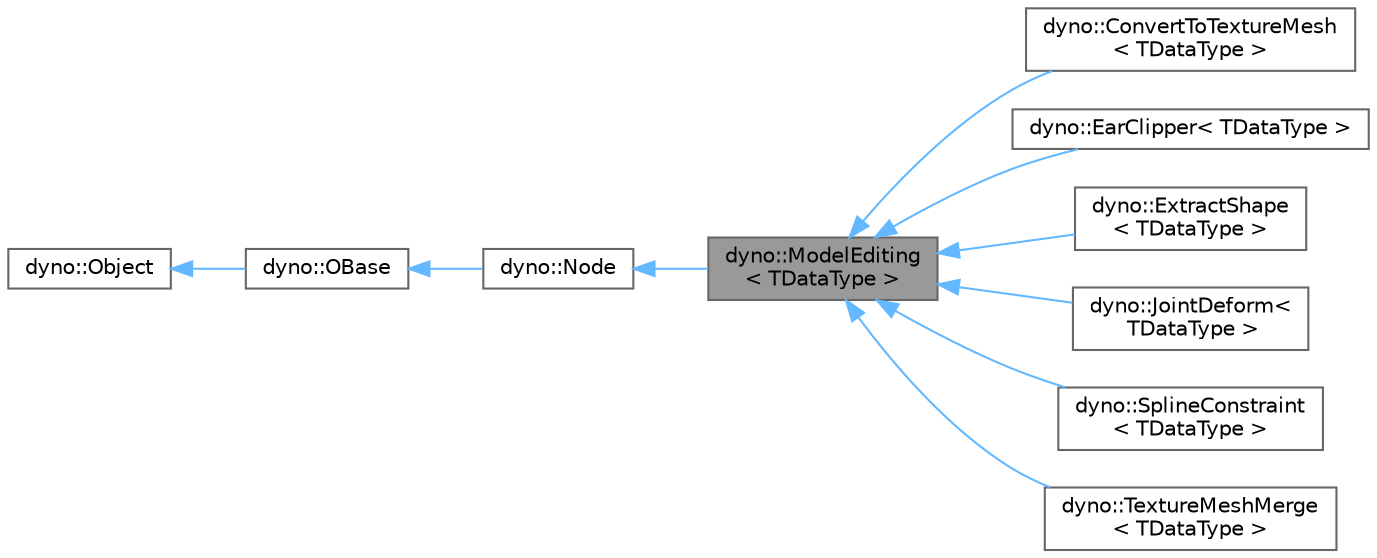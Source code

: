 digraph "dyno::ModelEditing&lt; TDataType &gt;"
{
 // LATEX_PDF_SIZE
  bgcolor="transparent";
  edge [fontname=Helvetica,fontsize=10,labelfontname=Helvetica,labelfontsize=10];
  node [fontname=Helvetica,fontsize=10,shape=box,height=0.2,width=0.4];
  rankdir="LR";
  Node1 [id="Node000001",label="dyno::ModelEditing\l\< TDataType \>",height=0.2,width=0.4,color="gray40", fillcolor="grey60", style="filled", fontcolor="black",tooltip=" "];
  Node2 -> Node1 [id="edge1_Node000001_Node000002",dir="back",color="steelblue1",style="solid",tooltip=" "];
  Node2 [id="Node000002",label="dyno::Node",height=0.2,width=0.4,color="gray40", fillcolor="white", style="filled",URL="$classdyno_1_1_node.html",tooltip=" "];
  Node3 -> Node2 [id="edge2_Node000002_Node000003",dir="back",color="steelblue1",style="solid",tooltip=" "];
  Node3 [id="Node000003",label="dyno::OBase",height=0.2,width=0.4,color="gray40", fillcolor="white", style="filled",URL="$classdyno_1_1_o_base.html",tooltip=" "];
  Node4 -> Node3 [id="edge3_Node000003_Node000004",dir="back",color="steelblue1",style="solid",tooltip=" "];
  Node4 [id="Node000004",label="dyno::Object",height=0.2,width=0.4,color="gray40", fillcolor="white", style="filled",URL="$classdyno_1_1_object.html",tooltip=" "];
  Node1 -> Node5 [id="edge4_Node000001_Node000005",dir="back",color="steelblue1",style="solid",tooltip=" "];
  Node5 [id="Node000005",label="dyno::ConvertToTextureMesh\l\< TDataType \>",height=0.2,width=0.4,color="gray40", fillcolor="white", style="filled",URL="$classdyno_1_1_convert_to_texture_mesh.html",tooltip=" "];
  Node1 -> Node6 [id="edge5_Node000001_Node000006",dir="back",color="steelblue1",style="solid",tooltip=" "];
  Node6 [id="Node000006",label="dyno::EarClipper\< TDataType \>",height=0.2,width=0.4,color="gray40", fillcolor="white", style="filled",URL="$classdyno_1_1_ear_clipper.html",tooltip=" "];
  Node1 -> Node7 [id="edge6_Node000001_Node000007",dir="back",color="steelblue1",style="solid",tooltip=" "];
  Node7 [id="Node000007",label="dyno::ExtractShape\l\< TDataType \>",height=0.2,width=0.4,color="gray40", fillcolor="white", style="filled",URL="$classdyno_1_1_extract_shape.html",tooltip="A class to merge TextureMeshs."];
  Node1 -> Node8 [id="edge7_Node000001_Node000008",dir="back",color="steelblue1",style="solid",tooltip=" "];
  Node8 [id="Node000008",label="dyno::JointDeform\<\l TDataType \>",height=0.2,width=0.4,color="gray40", fillcolor="white", style="filled",URL="$classdyno_1_1_joint_deform.html",tooltip="A class to facilitate showing the shape information."];
  Node1 -> Node9 [id="edge8_Node000001_Node000009",dir="back",color="steelblue1",style="solid",tooltip=" "];
  Node9 [id="Node000009",label="dyno::SplineConstraint\l\< TDataType \>",height=0.2,width=0.4,color="gray40", fillcolor="white", style="filled",URL="$classdyno_1_1_spline_constraint.html",tooltip=" "];
  Node1 -> Node10 [id="edge9_Node000001_Node000010",dir="back",color="steelblue1",style="solid",tooltip=" "];
  Node10 [id="Node000010",label="dyno::TextureMeshMerge\l\< TDataType \>",height=0.2,width=0.4,color="gray40", fillcolor="white", style="filled",URL="$classdyno_1_1_texture_mesh_merge.html",tooltip="A class to merge TextureMeshs."];
}
